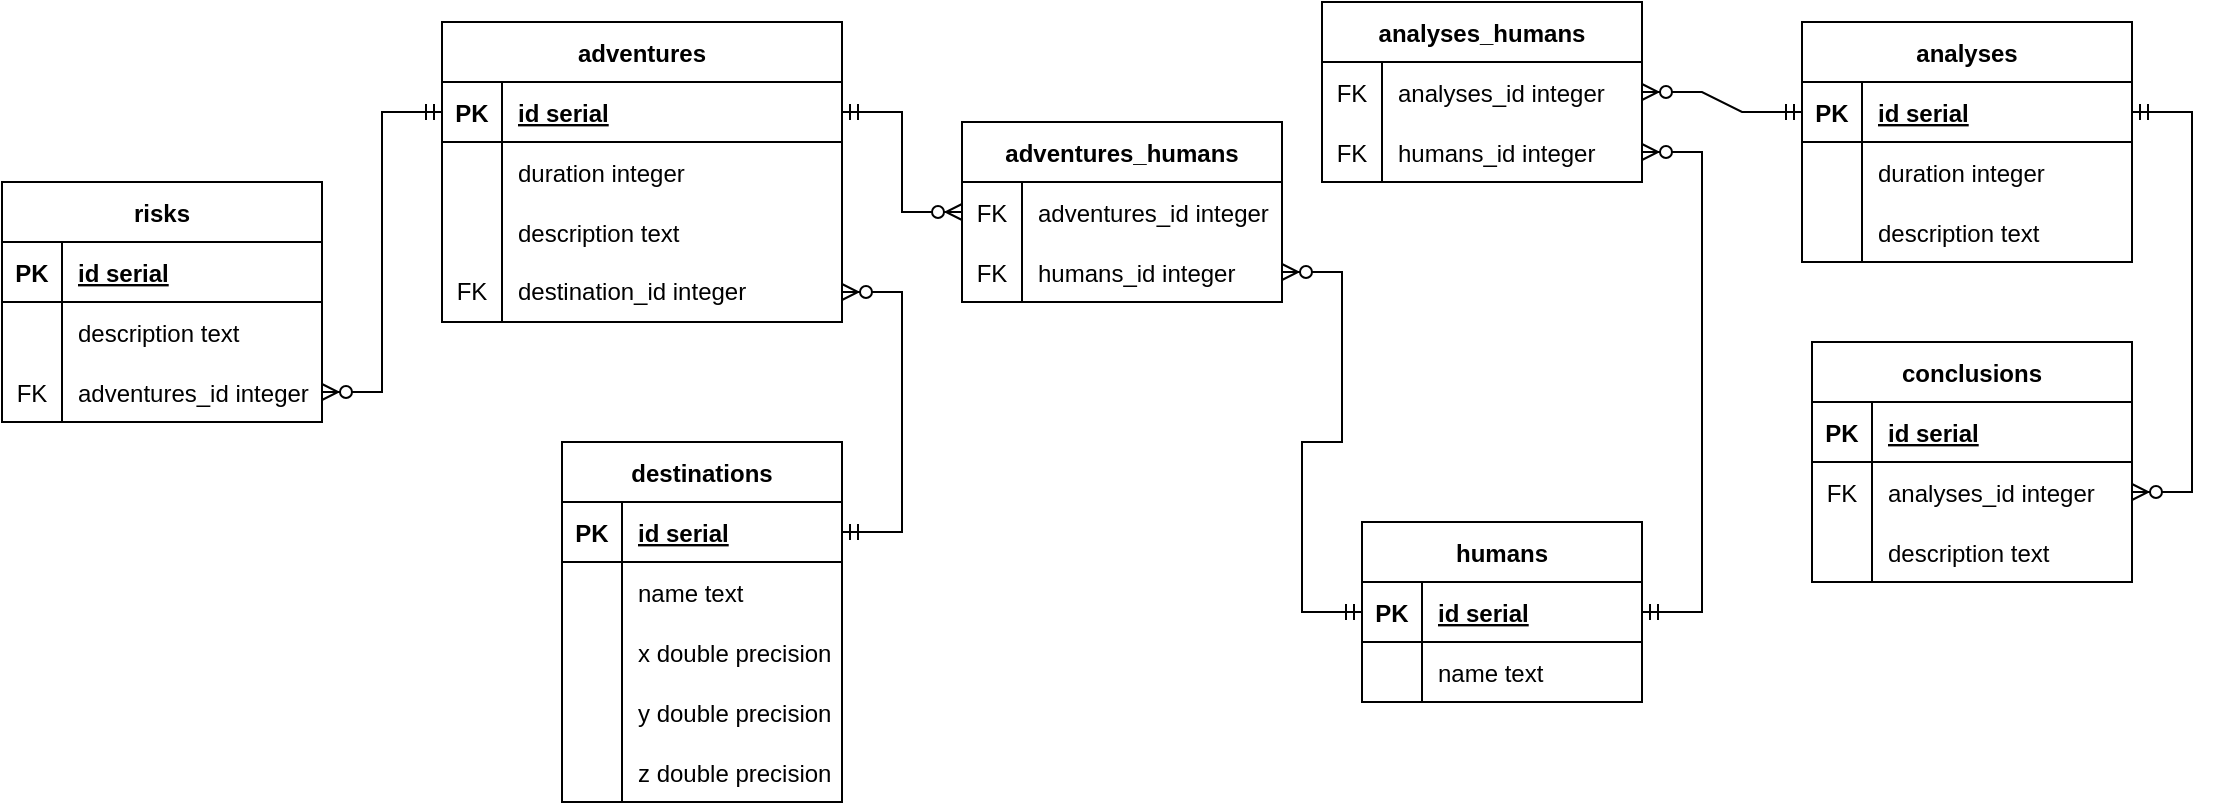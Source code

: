<mxfile version="21.3.0" type="device">
  <diagram id="R2lEEEUBdFMjLlhIrx00" name="Page-1">
    <mxGraphModel dx="1674" dy="907" grid="1" gridSize="10" guides="1" tooltips="1" connect="1" arrows="1" fold="1" page="1" pageScale="1" pageWidth="850" pageHeight="1100" math="0" shadow="0" extFonts="Permanent Marker^https://fonts.googleapis.com/css?family=Permanent+Marker">
      <root>
        <mxCell id="0" />
        <mxCell id="1" parent="0" />
        <mxCell id="tZwuDDLvrRKOLx_UNDYY-267" value="adventures" style="shape=table;startSize=30;container=1;collapsible=1;childLayout=tableLayout;fixedRows=1;rowLines=0;fontStyle=1;align=center;resizeLast=1;" parent="1" vertex="1">
          <mxGeometry x="220" y="40" width="200" height="150" as="geometry" />
        </mxCell>
        <mxCell id="tZwuDDLvrRKOLx_UNDYY-268" value="" style="shape=partialRectangle;collapsible=0;dropTarget=0;pointerEvents=0;fillColor=none;points=[[0,0.5],[1,0.5]];portConstraint=eastwest;top=0;left=0;right=0;bottom=1;" parent="tZwuDDLvrRKOLx_UNDYY-267" vertex="1">
          <mxGeometry y="30" width="200" height="30" as="geometry" />
        </mxCell>
        <mxCell id="tZwuDDLvrRKOLx_UNDYY-269" value="PK" style="shape=partialRectangle;overflow=hidden;connectable=0;fillColor=none;top=0;left=0;bottom=0;right=0;fontStyle=1;" parent="tZwuDDLvrRKOLx_UNDYY-268" vertex="1">
          <mxGeometry width="30" height="30" as="geometry">
            <mxRectangle width="30" height="30" as="alternateBounds" />
          </mxGeometry>
        </mxCell>
        <mxCell id="tZwuDDLvrRKOLx_UNDYY-270" value="id serial" style="shape=partialRectangle;overflow=hidden;connectable=0;fillColor=none;top=0;left=0;bottom=0;right=0;align=left;spacingLeft=6;fontStyle=5;" parent="tZwuDDLvrRKOLx_UNDYY-268" vertex="1">
          <mxGeometry x="30" width="170" height="30" as="geometry">
            <mxRectangle width="170" height="30" as="alternateBounds" />
          </mxGeometry>
        </mxCell>
        <mxCell id="tZwuDDLvrRKOLx_UNDYY-271" value="" style="shape=partialRectangle;collapsible=0;dropTarget=0;pointerEvents=0;fillColor=none;points=[[0,0.5],[1,0.5]];portConstraint=eastwest;top=0;left=0;right=0;bottom=0;" parent="tZwuDDLvrRKOLx_UNDYY-267" vertex="1">
          <mxGeometry y="60" width="200" height="30" as="geometry" />
        </mxCell>
        <mxCell id="tZwuDDLvrRKOLx_UNDYY-272" value="" style="shape=partialRectangle;overflow=hidden;connectable=0;fillColor=none;top=0;left=0;bottom=0;right=0;" parent="tZwuDDLvrRKOLx_UNDYY-271" vertex="1">
          <mxGeometry width="30" height="30" as="geometry">
            <mxRectangle width="30" height="30" as="alternateBounds" />
          </mxGeometry>
        </mxCell>
        <mxCell id="tZwuDDLvrRKOLx_UNDYY-273" value="duration integer" style="shape=partialRectangle;overflow=hidden;connectable=0;fillColor=none;top=0;left=0;bottom=0;right=0;align=left;spacingLeft=6;" parent="tZwuDDLvrRKOLx_UNDYY-271" vertex="1">
          <mxGeometry x="30" width="170" height="30" as="geometry">
            <mxRectangle width="170" height="30" as="alternateBounds" />
          </mxGeometry>
        </mxCell>
        <mxCell id="tZwuDDLvrRKOLx_UNDYY-274" value="" style="shape=tableRow;horizontal=0;startSize=0;swimlaneHead=0;swimlaneBody=0;fillColor=none;collapsible=0;dropTarget=0;points=[[0,0.5],[1,0.5]];portConstraint=eastwest;top=0;left=0;right=0;bottom=0;" parent="tZwuDDLvrRKOLx_UNDYY-267" vertex="1">
          <mxGeometry y="90" width="200" height="30" as="geometry" />
        </mxCell>
        <mxCell id="tZwuDDLvrRKOLx_UNDYY-275" value="" style="shape=partialRectangle;connectable=0;fillColor=none;top=0;left=0;bottom=0;right=0;fontStyle=0;overflow=hidden;" parent="tZwuDDLvrRKOLx_UNDYY-274" vertex="1">
          <mxGeometry width="30" height="30" as="geometry">
            <mxRectangle width="30" height="30" as="alternateBounds" />
          </mxGeometry>
        </mxCell>
        <mxCell id="tZwuDDLvrRKOLx_UNDYY-276" value="description text" style="shape=partialRectangle;connectable=0;fillColor=none;top=0;left=0;bottom=0;right=0;align=left;spacingLeft=6;fontStyle=0;overflow=hidden;" parent="tZwuDDLvrRKOLx_UNDYY-274" vertex="1">
          <mxGeometry x="30" width="170" height="30" as="geometry">
            <mxRectangle width="170" height="30" as="alternateBounds" />
          </mxGeometry>
        </mxCell>
        <mxCell id="Xyp_nHOZ0y3SRMOsYqRO-1" value="" style="shape=tableRow;horizontal=0;startSize=0;swimlaneHead=0;swimlaneBody=0;fillColor=none;collapsible=0;dropTarget=0;points=[[0,0.5],[1,0.5]];portConstraint=eastwest;top=0;left=0;right=0;bottom=0;" vertex="1" parent="tZwuDDLvrRKOLx_UNDYY-267">
          <mxGeometry y="120" width="200" height="30" as="geometry" />
        </mxCell>
        <mxCell id="Xyp_nHOZ0y3SRMOsYqRO-2" value="FK" style="shape=partialRectangle;connectable=0;fillColor=none;top=0;left=0;bottom=0;right=0;fontStyle=0;overflow=hidden;whiteSpace=wrap;html=1;" vertex="1" parent="Xyp_nHOZ0y3SRMOsYqRO-1">
          <mxGeometry width="30" height="30" as="geometry">
            <mxRectangle width="30" height="30" as="alternateBounds" />
          </mxGeometry>
        </mxCell>
        <mxCell id="Xyp_nHOZ0y3SRMOsYqRO-3" value="&lt;div&gt;destination_id integer&lt;/div&gt;" style="shape=partialRectangle;connectable=0;fillColor=none;top=0;left=0;bottom=0;right=0;align=left;spacingLeft=6;fontStyle=0;overflow=hidden;whiteSpace=wrap;html=1;" vertex="1" parent="Xyp_nHOZ0y3SRMOsYqRO-1">
          <mxGeometry x="30" width="170" height="30" as="geometry">
            <mxRectangle width="170" height="30" as="alternateBounds" />
          </mxGeometry>
        </mxCell>
        <mxCell id="tZwuDDLvrRKOLx_UNDYY-277" value="risks" style="shape=table;startSize=30;container=1;collapsible=1;childLayout=tableLayout;fixedRows=1;rowLines=0;fontStyle=1;align=center;resizeLast=1;" parent="1" vertex="1">
          <mxGeometry y="120" width="160" height="120" as="geometry" />
        </mxCell>
        <mxCell id="tZwuDDLvrRKOLx_UNDYY-278" value="" style="shape=partialRectangle;collapsible=0;dropTarget=0;pointerEvents=0;fillColor=none;points=[[0,0.5],[1,0.5]];portConstraint=eastwest;top=0;left=0;right=0;bottom=1;" parent="tZwuDDLvrRKOLx_UNDYY-277" vertex="1">
          <mxGeometry y="30" width="160" height="30" as="geometry" />
        </mxCell>
        <mxCell id="tZwuDDLvrRKOLx_UNDYY-279" value="PK" style="shape=partialRectangle;overflow=hidden;connectable=0;fillColor=none;top=0;left=0;bottom=0;right=0;fontStyle=1;" parent="tZwuDDLvrRKOLx_UNDYY-278" vertex="1">
          <mxGeometry width="30" height="30" as="geometry">
            <mxRectangle width="30" height="30" as="alternateBounds" />
          </mxGeometry>
        </mxCell>
        <mxCell id="tZwuDDLvrRKOLx_UNDYY-280" value="id serial" style="shape=partialRectangle;overflow=hidden;connectable=0;fillColor=none;top=0;left=0;bottom=0;right=0;align=left;spacingLeft=6;fontStyle=5;" parent="tZwuDDLvrRKOLx_UNDYY-278" vertex="1">
          <mxGeometry x="30" width="130" height="30" as="geometry">
            <mxRectangle width="130" height="30" as="alternateBounds" />
          </mxGeometry>
        </mxCell>
        <mxCell id="tZwuDDLvrRKOLx_UNDYY-281" value="" style="shape=tableRow;horizontal=0;startSize=0;swimlaneHead=0;swimlaneBody=0;fillColor=none;collapsible=0;dropTarget=0;points=[[0,0.5],[1,0.5]];portConstraint=eastwest;top=0;left=0;right=0;bottom=0;" parent="tZwuDDLvrRKOLx_UNDYY-277" vertex="1">
          <mxGeometry y="60" width="160" height="30" as="geometry" />
        </mxCell>
        <mxCell id="tZwuDDLvrRKOLx_UNDYY-282" value="" style="shape=partialRectangle;connectable=0;fillColor=none;top=0;left=0;bottom=0;right=0;fontStyle=0;overflow=hidden;" parent="tZwuDDLvrRKOLx_UNDYY-281" vertex="1">
          <mxGeometry width="30" height="30" as="geometry">
            <mxRectangle width="30" height="30" as="alternateBounds" />
          </mxGeometry>
        </mxCell>
        <mxCell id="tZwuDDLvrRKOLx_UNDYY-283" value="description text" style="shape=partialRectangle;connectable=0;fillColor=none;top=0;left=0;bottom=0;right=0;align=left;spacingLeft=6;fontStyle=0;overflow=hidden;" parent="tZwuDDLvrRKOLx_UNDYY-281" vertex="1">
          <mxGeometry x="30" width="130" height="30" as="geometry">
            <mxRectangle width="130" height="30" as="alternateBounds" />
          </mxGeometry>
        </mxCell>
        <mxCell id="tZwuDDLvrRKOLx_UNDYY-284" value="" style="shape=tableRow;horizontal=0;startSize=0;swimlaneHead=0;swimlaneBody=0;fillColor=none;collapsible=0;dropTarget=0;points=[[0,0.5],[1,0.5]];portConstraint=eastwest;top=0;left=0;right=0;bottom=0;" parent="tZwuDDLvrRKOLx_UNDYY-277" vertex="1">
          <mxGeometry y="90" width="160" height="30" as="geometry" />
        </mxCell>
        <mxCell id="tZwuDDLvrRKOLx_UNDYY-285" value="FK" style="shape=partialRectangle;connectable=0;fillColor=none;top=0;left=0;bottom=0;right=0;fontStyle=0;overflow=hidden;" parent="tZwuDDLvrRKOLx_UNDYY-284" vertex="1">
          <mxGeometry width="30" height="30" as="geometry">
            <mxRectangle width="30" height="30" as="alternateBounds" />
          </mxGeometry>
        </mxCell>
        <mxCell id="tZwuDDLvrRKOLx_UNDYY-286" value="adventures_id integer" style="shape=partialRectangle;connectable=0;fillColor=none;top=0;left=0;bottom=0;right=0;align=left;spacingLeft=6;fontStyle=0;overflow=hidden;" parent="tZwuDDLvrRKOLx_UNDYY-284" vertex="1">
          <mxGeometry x="30" width="130" height="30" as="geometry">
            <mxRectangle width="130" height="30" as="alternateBounds" />
          </mxGeometry>
        </mxCell>
        <mxCell id="tZwuDDLvrRKOLx_UNDYY-287" value="humans" style="shape=table;startSize=30;container=1;collapsible=1;childLayout=tableLayout;fixedRows=1;rowLines=0;fontStyle=1;align=center;resizeLast=1;" parent="1" vertex="1">
          <mxGeometry x="680" y="290" width="140" height="90" as="geometry" />
        </mxCell>
        <mxCell id="tZwuDDLvrRKOLx_UNDYY-288" value="" style="shape=partialRectangle;collapsible=0;dropTarget=0;pointerEvents=0;fillColor=none;points=[[0,0.5],[1,0.5]];portConstraint=eastwest;top=0;left=0;right=0;bottom=1;" parent="tZwuDDLvrRKOLx_UNDYY-287" vertex="1">
          <mxGeometry y="30" width="140" height="30" as="geometry" />
        </mxCell>
        <mxCell id="tZwuDDLvrRKOLx_UNDYY-289" value="PK" style="shape=partialRectangle;overflow=hidden;connectable=0;fillColor=none;top=0;left=0;bottom=0;right=0;fontStyle=1;" parent="tZwuDDLvrRKOLx_UNDYY-288" vertex="1">
          <mxGeometry width="30" height="30" as="geometry">
            <mxRectangle width="30" height="30" as="alternateBounds" />
          </mxGeometry>
        </mxCell>
        <mxCell id="tZwuDDLvrRKOLx_UNDYY-290" value="id serial" style="shape=partialRectangle;overflow=hidden;connectable=0;fillColor=none;top=0;left=0;bottom=0;right=0;align=left;spacingLeft=6;fontStyle=5;" parent="tZwuDDLvrRKOLx_UNDYY-288" vertex="1">
          <mxGeometry x="30" width="110" height="30" as="geometry">
            <mxRectangle width="110" height="30" as="alternateBounds" />
          </mxGeometry>
        </mxCell>
        <mxCell id="tZwuDDLvrRKOLx_UNDYY-291" value="" style="shape=partialRectangle;collapsible=0;dropTarget=0;pointerEvents=0;fillColor=none;points=[[0,0.5],[1,0.5]];portConstraint=eastwest;top=0;left=0;right=0;bottom=0;" parent="tZwuDDLvrRKOLx_UNDYY-287" vertex="1">
          <mxGeometry y="60" width="140" height="30" as="geometry" />
        </mxCell>
        <mxCell id="tZwuDDLvrRKOLx_UNDYY-292" value="" style="shape=partialRectangle;overflow=hidden;connectable=0;fillColor=none;top=0;left=0;bottom=0;right=0;" parent="tZwuDDLvrRKOLx_UNDYY-291" vertex="1">
          <mxGeometry width="30" height="30" as="geometry">
            <mxRectangle width="30" height="30" as="alternateBounds" />
          </mxGeometry>
        </mxCell>
        <mxCell id="tZwuDDLvrRKOLx_UNDYY-293" value="name text" style="shape=partialRectangle;overflow=hidden;connectable=0;fillColor=none;top=0;left=0;bottom=0;right=0;align=left;spacingLeft=6;" parent="tZwuDDLvrRKOLx_UNDYY-291" vertex="1">
          <mxGeometry x="30" width="110" height="30" as="geometry">
            <mxRectangle width="110" height="30" as="alternateBounds" />
          </mxGeometry>
        </mxCell>
        <mxCell id="tZwuDDLvrRKOLx_UNDYY-294" value="analyses" style="shape=table;startSize=30;container=1;collapsible=1;childLayout=tableLayout;fixedRows=1;rowLines=0;fontStyle=1;align=center;resizeLast=1;" parent="1" vertex="1">
          <mxGeometry x="900" y="40" width="165" height="120" as="geometry" />
        </mxCell>
        <mxCell id="tZwuDDLvrRKOLx_UNDYY-295" value="" style="shape=partialRectangle;collapsible=0;dropTarget=0;pointerEvents=0;fillColor=none;points=[[0,0.5],[1,0.5]];portConstraint=eastwest;top=0;left=0;right=0;bottom=1;" parent="tZwuDDLvrRKOLx_UNDYY-294" vertex="1">
          <mxGeometry y="30" width="165" height="30" as="geometry" />
        </mxCell>
        <mxCell id="tZwuDDLvrRKOLx_UNDYY-296" value="PK" style="shape=partialRectangle;overflow=hidden;connectable=0;fillColor=none;top=0;left=0;bottom=0;right=0;fontStyle=1;" parent="tZwuDDLvrRKOLx_UNDYY-295" vertex="1">
          <mxGeometry width="30" height="30" as="geometry">
            <mxRectangle width="30" height="30" as="alternateBounds" />
          </mxGeometry>
        </mxCell>
        <mxCell id="tZwuDDLvrRKOLx_UNDYY-297" value="id serial" style="shape=partialRectangle;overflow=hidden;connectable=0;fillColor=none;top=0;left=0;bottom=0;right=0;align=left;spacingLeft=6;fontStyle=5;" parent="tZwuDDLvrRKOLx_UNDYY-295" vertex="1">
          <mxGeometry x="30" width="135" height="30" as="geometry">
            <mxRectangle width="135" height="30" as="alternateBounds" />
          </mxGeometry>
        </mxCell>
        <mxCell id="tZwuDDLvrRKOLx_UNDYY-298" value="" style="shape=partialRectangle;collapsible=0;dropTarget=0;pointerEvents=0;fillColor=none;points=[[0,0.5],[1,0.5]];portConstraint=eastwest;top=0;left=0;right=0;bottom=0;" parent="tZwuDDLvrRKOLx_UNDYY-294" vertex="1">
          <mxGeometry y="60" width="165" height="30" as="geometry" />
        </mxCell>
        <mxCell id="tZwuDDLvrRKOLx_UNDYY-299" value="" style="shape=partialRectangle;overflow=hidden;connectable=0;fillColor=none;top=0;left=0;bottom=0;right=0;" parent="tZwuDDLvrRKOLx_UNDYY-298" vertex="1">
          <mxGeometry width="30" height="30" as="geometry">
            <mxRectangle width="30" height="30" as="alternateBounds" />
          </mxGeometry>
        </mxCell>
        <mxCell id="tZwuDDLvrRKOLx_UNDYY-300" value="duration integer" style="shape=partialRectangle;overflow=hidden;connectable=0;fillColor=none;top=0;left=0;bottom=0;right=0;align=left;spacingLeft=6;" parent="tZwuDDLvrRKOLx_UNDYY-298" vertex="1">
          <mxGeometry x="30" width="135" height="30" as="geometry">
            <mxRectangle width="135" height="30" as="alternateBounds" />
          </mxGeometry>
        </mxCell>
        <mxCell id="tZwuDDLvrRKOLx_UNDYY-301" value="" style="shape=tableRow;horizontal=0;startSize=0;swimlaneHead=0;swimlaneBody=0;fillColor=none;collapsible=0;dropTarget=0;points=[[0,0.5],[1,0.5]];portConstraint=eastwest;top=0;left=0;right=0;bottom=0;" parent="tZwuDDLvrRKOLx_UNDYY-294" vertex="1">
          <mxGeometry y="90" width="165" height="30" as="geometry" />
        </mxCell>
        <mxCell id="tZwuDDLvrRKOLx_UNDYY-302" value="" style="shape=partialRectangle;connectable=0;fillColor=none;top=0;left=0;bottom=0;right=0;fontStyle=0;overflow=hidden;" parent="tZwuDDLvrRKOLx_UNDYY-301" vertex="1">
          <mxGeometry width="30" height="30" as="geometry">
            <mxRectangle width="30" height="30" as="alternateBounds" />
          </mxGeometry>
        </mxCell>
        <mxCell id="tZwuDDLvrRKOLx_UNDYY-303" value="description text" style="shape=partialRectangle;connectable=0;fillColor=none;top=0;left=0;bottom=0;right=0;align=left;spacingLeft=6;fontStyle=0;overflow=hidden;" parent="tZwuDDLvrRKOLx_UNDYY-301" vertex="1">
          <mxGeometry x="30" width="135" height="30" as="geometry">
            <mxRectangle width="135" height="30" as="alternateBounds" />
          </mxGeometry>
        </mxCell>
        <mxCell id="tZwuDDLvrRKOLx_UNDYY-304" value="conclusions" style="shape=table;startSize=30;container=1;collapsible=1;childLayout=tableLayout;fixedRows=1;rowLines=0;fontStyle=1;align=center;resizeLast=1;" parent="1" vertex="1">
          <mxGeometry x="905" y="200" width="160" height="120" as="geometry" />
        </mxCell>
        <mxCell id="tZwuDDLvrRKOLx_UNDYY-305" value="" style="shape=partialRectangle;collapsible=0;dropTarget=0;pointerEvents=0;fillColor=none;points=[[0,0.5],[1,0.5]];portConstraint=eastwest;top=0;left=0;right=0;bottom=1;" parent="tZwuDDLvrRKOLx_UNDYY-304" vertex="1">
          <mxGeometry y="30" width="160" height="30" as="geometry" />
        </mxCell>
        <mxCell id="tZwuDDLvrRKOLx_UNDYY-306" value="PK" style="shape=partialRectangle;overflow=hidden;connectable=0;fillColor=none;top=0;left=0;bottom=0;right=0;fontStyle=1;" parent="tZwuDDLvrRKOLx_UNDYY-305" vertex="1">
          <mxGeometry width="30" height="30" as="geometry">
            <mxRectangle width="30" height="30" as="alternateBounds" />
          </mxGeometry>
        </mxCell>
        <mxCell id="tZwuDDLvrRKOLx_UNDYY-307" value="id serial" style="shape=partialRectangle;overflow=hidden;connectable=0;fillColor=none;top=0;left=0;bottom=0;right=0;align=left;spacingLeft=6;fontStyle=5;" parent="tZwuDDLvrRKOLx_UNDYY-305" vertex="1">
          <mxGeometry x="30" width="130" height="30" as="geometry">
            <mxRectangle width="130" height="30" as="alternateBounds" />
          </mxGeometry>
        </mxCell>
        <mxCell id="tZwuDDLvrRKOLx_UNDYY-308" value="" style="shape=tableRow;horizontal=0;startSize=0;swimlaneHead=0;swimlaneBody=0;fillColor=none;collapsible=0;dropTarget=0;points=[[0,0.5],[1,0.5]];portConstraint=eastwest;top=0;left=0;right=0;bottom=0;" parent="tZwuDDLvrRKOLx_UNDYY-304" vertex="1">
          <mxGeometry y="60" width="160" height="30" as="geometry" />
        </mxCell>
        <mxCell id="tZwuDDLvrRKOLx_UNDYY-309" value="FK" style="shape=partialRectangle;connectable=0;fillColor=none;top=0;left=0;bottom=0;right=0;fontStyle=0;overflow=hidden;" parent="tZwuDDLvrRKOLx_UNDYY-308" vertex="1">
          <mxGeometry width="30" height="30" as="geometry">
            <mxRectangle width="30" height="30" as="alternateBounds" />
          </mxGeometry>
        </mxCell>
        <mxCell id="tZwuDDLvrRKOLx_UNDYY-310" value="analyses_id integer" style="shape=partialRectangle;connectable=0;fillColor=none;top=0;left=0;bottom=0;right=0;align=left;spacingLeft=6;fontStyle=0;overflow=hidden;" parent="tZwuDDLvrRKOLx_UNDYY-308" vertex="1">
          <mxGeometry x="30" width="130" height="30" as="geometry">
            <mxRectangle width="130" height="30" as="alternateBounds" />
          </mxGeometry>
        </mxCell>
        <mxCell id="tZwuDDLvrRKOLx_UNDYY-311" value="" style="shape=tableRow;horizontal=0;startSize=0;swimlaneHead=0;swimlaneBody=0;fillColor=none;collapsible=0;dropTarget=0;points=[[0,0.5],[1,0.5]];portConstraint=eastwest;top=0;left=0;right=0;bottom=0;" parent="tZwuDDLvrRKOLx_UNDYY-304" vertex="1">
          <mxGeometry y="90" width="160" height="30" as="geometry" />
        </mxCell>
        <mxCell id="tZwuDDLvrRKOLx_UNDYY-312" value="" style="shape=partialRectangle;connectable=0;fillColor=none;top=0;left=0;bottom=0;right=0;fontStyle=0;overflow=hidden;" parent="tZwuDDLvrRKOLx_UNDYY-311" vertex="1">
          <mxGeometry width="30" height="30" as="geometry">
            <mxRectangle width="30" height="30" as="alternateBounds" />
          </mxGeometry>
        </mxCell>
        <mxCell id="tZwuDDLvrRKOLx_UNDYY-313" value="description text" style="shape=partialRectangle;connectable=0;fillColor=none;top=0;left=0;bottom=0;right=0;align=left;spacingLeft=6;fontStyle=0;overflow=hidden;" parent="tZwuDDLvrRKOLx_UNDYY-311" vertex="1">
          <mxGeometry x="30" width="130" height="30" as="geometry">
            <mxRectangle width="130" height="30" as="alternateBounds" />
          </mxGeometry>
        </mxCell>
        <mxCell id="tZwuDDLvrRKOLx_UNDYY-314" value="adventures_humans" style="shape=table;startSize=30;container=1;collapsible=1;childLayout=tableLayout;fixedRows=1;rowLines=0;fontStyle=1;align=center;resizeLast=1;" parent="1" vertex="1">
          <mxGeometry x="480" y="90" width="160" height="90" as="geometry" />
        </mxCell>
        <mxCell id="tZwuDDLvrRKOLx_UNDYY-315" value="" style="shape=partialRectangle;collapsible=0;dropTarget=0;pointerEvents=0;fillColor=none;points=[[0,0.5],[1,0.5]];portConstraint=eastwest;top=0;left=0;right=0;bottom=0;" parent="tZwuDDLvrRKOLx_UNDYY-314" vertex="1">
          <mxGeometry y="30" width="160" height="30" as="geometry" />
        </mxCell>
        <mxCell id="tZwuDDLvrRKOLx_UNDYY-316" value="FK" style="shape=partialRectangle;overflow=hidden;connectable=0;fillColor=none;top=0;left=0;bottom=0;right=0;" parent="tZwuDDLvrRKOLx_UNDYY-315" vertex="1">
          <mxGeometry width="30" height="30" as="geometry">
            <mxRectangle width="30" height="30" as="alternateBounds" />
          </mxGeometry>
        </mxCell>
        <mxCell id="tZwuDDLvrRKOLx_UNDYY-317" value="adventures_id integer" style="shape=partialRectangle;overflow=hidden;connectable=0;fillColor=none;top=0;left=0;bottom=0;right=0;align=left;spacingLeft=6;" parent="tZwuDDLvrRKOLx_UNDYY-315" vertex="1">
          <mxGeometry x="30" width="130" height="30" as="geometry">
            <mxRectangle width="130" height="30" as="alternateBounds" />
          </mxGeometry>
        </mxCell>
        <mxCell id="tZwuDDLvrRKOLx_UNDYY-318" value="" style="shape=tableRow;horizontal=0;startSize=0;swimlaneHead=0;swimlaneBody=0;fillColor=none;collapsible=0;dropTarget=0;points=[[0,0.5],[1,0.5]];portConstraint=eastwest;top=0;left=0;right=0;bottom=0;" parent="tZwuDDLvrRKOLx_UNDYY-314" vertex="1">
          <mxGeometry y="60" width="160" height="30" as="geometry" />
        </mxCell>
        <mxCell id="tZwuDDLvrRKOLx_UNDYY-319" value="FK" style="shape=partialRectangle;connectable=0;fillColor=none;top=0;left=0;bottom=0;right=0;fontStyle=0;overflow=hidden;" parent="tZwuDDLvrRKOLx_UNDYY-318" vertex="1">
          <mxGeometry width="30" height="30" as="geometry">
            <mxRectangle width="30" height="30" as="alternateBounds" />
          </mxGeometry>
        </mxCell>
        <mxCell id="tZwuDDLvrRKOLx_UNDYY-320" value="humans_id integer" style="shape=partialRectangle;connectable=0;fillColor=none;top=0;left=0;bottom=0;right=0;align=left;spacingLeft=6;fontStyle=0;overflow=hidden;" parent="tZwuDDLvrRKOLx_UNDYY-318" vertex="1">
          <mxGeometry x="30" width="130" height="30" as="geometry">
            <mxRectangle width="130" height="30" as="alternateBounds" />
          </mxGeometry>
        </mxCell>
        <mxCell id="tZwuDDLvrRKOLx_UNDYY-321" value="analyses_humans" style="shape=table;startSize=30;container=1;collapsible=1;childLayout=tableLayout;fixedRows=1;rowLines=0;fontStyle=1;align=center;resizeLast=1;" parent="1" vertex="1">
          <mxGeometry x="660" y="30" width="160" height="90" as="geometry" />
        </mxCell>
        <mxCell id="tZwuDDLvrRKOLx_UNDYY-322" value="" style="shape=partialRectangle;collapsible=0;dropTarget=0;pointerEvents=0;fillColor=none;points=[[0,0.5],[1,0.5]];portConstraint=eastwest;top=0;left=0;right=0;bottom=0;" parent="tZwuDDLvrRKOLx_UNDYY-321" vertex="1">
          <mxGeometry y="30" width="160" height="30" as="geometry" />
        </mxCell>
        <mxCell id="tZwuDDLvrRKOLx_UNDYY-323" value="FK" style="shape=partialRectangle;overflow=hidden;connectable=0;fillColor=none;top=0;left=0;bottom=0;right=0;" parent="tZwuDDLvrRKOLx_UNDYY-322" vertex="1">
          <mxGeometry width="30" height="30" as="geometry">
            <mxRectangle width="30" height="30" as="alternateBounds" />
          </mxGeometry>
        </mxCell>
        <mxCell id="tZwuDDLvrRKOLx_UNDYY-324" value="analyses_id integer" style="shape=partialRectangle;overflow=hidden;connectable=0;fillColor=none;top=0;left=0;bottom=0;right=0;align=left;spacingLeft=6;" parent="tZwuDDLvrRKOLx_UNDYY-322" vertex="1">
          <mxGeometry x="30" width="130" height="30" as="geometry">
            <mxRectangle width="130" height="30" as="alternateBounds" />
          </mxGeometry>
        </mxCell>
        <mxCell id="tZwuDDLvrRKOLx_UNDYY-325" value="" style="shape=tableRow;horizontal=0;startSize=0;swimlaneHead=0;swimlaneBody=0;fillColor=none;collapsible=0;dropTarget=0;points=[[0,0.5],[1,0.5]];portConstraint=eastwest;top=0;left=0;right=0;bottom=0;" parent="tZwuDDLvrRKOLx_UNDYY-321" vertex="1">
          <mxGeometry y="60" width="160" height="30" as="geometry" />
        </mxCell>
        <mxCell id="tZwuDDLvrRKOLx_UNDYY-326" value="FK" style="shape=partialRectangle;connectable=0;fillColor=none;top=0;left=0;bottom=0;right=0;fontStyle=0;overflow=hidden;" parent="tZwuDDLvrRKOLx_UNDYY-325" vertex="1">
          <mxGeometry width="30" height="30" as="geometry">
            <mxRectangle width="30" height="30" as="alternateBounds" />
          </mxGeometry>
        </mxCell>
        <mxCell id="tZwuDDLvrRKOLx_UNDYY-327" value="humans_id integer" style="shape=partialRectangle;connectable=0;fillColor=none;top=0;left=0;bottom=0;right=0;align=left;spacingLeft=6;fontStyle=0;overflow=hidden;" parent="tZwuDDLvrRKOLx_UNDYY-325" vertex="1">
          <mxGeometry x="30" width="130" height="30" as="geometry">
            <mxRectangle width="130" height="30" as="alternateBounds" />
          </mxGeometry>
        </mxCell>
        <mxCell id="Xyp_nHOZ0y3SRMOsYqRO-4" value="destinations" style="shape=table;startSize=30;container=1;collapsible=1;childLayout=tableLayout;fixedRows=1;rowLines=0;fontStyle=1;align=center;resizeLast=1;" vertex="1" parent="1">
          <mxGeometry x="280" y="250" width="140" height="180" as="geometry" />
        </mxCell>
        <mxCell id="Xyp_nHOZ0y3SRMOsYqRO-5" value="" style="shape=partialRectangle;collapsible=0;dropTarget=0;pointerEvents=0;fillColor=none;points=[[0,0.5],[1,0.5]];portConstraint=eastwest;top=0;left=0;right=0;bottom=1;" vertex="1" parent="Xyp_nHOZ0y3SRMOsYqRO-4">
          <mxGeometry y="30" width="140" height="30" as="geometry" />
        </mxCell>
        <mxCell id="Xyp_nHOZ0y3SRMOsYqRO-6" value="PK" style="shape=partialRectangle;overflow=hidden;connectable=0;fillColor=none;top=0;left=0;bottom=0;right=0;fontStyle=1;" vertex="1" parent="Xyp_nHOZ0y3SRMOsYqRO-5">
          <mxGeometry width="30" height="30" as="geometry">
            <mxRectangle width="30" height="30" as="alternateBounds" />
          </mxGeometry>
        </mxCell>
        <mxCell id="Xyp_nHOZ0y3SRMOsYqRO-7" value="id serial" style="shape=partialRectangle;overflow=hidden;connectable=0;fillColor=none;top=0;left=0;bottom=0;right=0;align=left;spacingLeft=6;fontStyle=5;" vertex="1" parent="Xyp_nHOZ0y3SRMOsYqRO-5">
          <mxGeometry x="30" width="110" height="30" as="geometry">
            <mxRectangle width="110" height="30" as="alternateBounds" />
          </mxGeometry>
        </mxCell>
        <mxCell id="Xyp_nHOZ0y3SRMOsYqRO-8" value="" style="shape=partialRectangle;collapsible=0;dropTarget=0;pointerEvents=0;fillColor=none;points=[[0,0.5],[1,0.5]];portConstraint=eastwest;top=0;left=0;right=0;bottom=0;" vertex="1" parent="Xyp_nHOZ0y3SRMOsYqRO-4">
          <mxGeometry y="60" width="140" height="30" as="geometry" />
        </mxCell>
        <mxCell id="Xyp_nHOZ0y3SRMOsYqRO-9" value="" style="shape=partialRectangle;overflow=hidden;connectable=0;fillColor=none;top=0;left=0;bottom=0;right=0;" vertex="1" parent="Xyp_nHOZ0y3SRMOsYqRO-8">
          <mxGeometry width="30" height="30" as="geometry">
            <mxRectangle width="30" height="30" as="alternateBounds" />
          </mxGeometry>
        </mxCell>
        <mxCell id="Xyp_nHOZ0y3SRMOsYqRO-10" value="name text" style="shape=partialRectangle;overflow=hidden;connectable=0;fillColor=none;top=0;left=0;bottom=0;right=0;align=left;spacingLeft=6;" vertex="1" parent="Xyp_nHOZ0y3SRMOsYqRO-8">
          <mxGeometry x="30" width="110" height="30" as="geometry">
            <mxRectangle width="110" height="30" as="alternateBounds" />
          </mxGeometry>
        </mxCell>
        <mxCell id="Xyp_nHOZ0y3SRMOsYqRO-17" value="" style="shape=tableRow;horizontal=0;startSize=0;swimlaneHead=0;swimlaneBody=0;fillColor=none;collapsible=0;dropTarget=0;points=[[0,0.5],[1,0.5]];portConstraint=eastwest;top=0;left=0;right=0;bottom=0;" vertex="1" parent="Xyp_nHOZ0y3SRMOsYqRO-4">
          <mxGeometry y="90" width="140" height="30" as="geometry" />
        </mxCell>
        <mxCell id="Xyp_nHOZ0y3SRMOsYqRO-18" value="" style="shape=partialRectangle;connectable=0;fillColor=none;top=0;left=0;bottom=0;right=0;editable=1;overflow=hidden;" vertex="1" parent="Xyp_nHOZ0y3SRMOsYqRO-17">
          <mxGeometry width="30" height="30" as="geometry">
            <mxRectangle width="30" height="30" as="alternateBounds" />
          </mxGeometry>
        </mxCell>
        <mxCell id="Xyp_nHOZ0y3SRMOsYqRO-19" value="x double precision" style="shape=partialRectangle;connectable=0;fillColor=none;top=0;left=0;bottom=0;right=0;align=left;spacingLeft=6;overflow=hidden;" vertex="1" parent="Xyp_nHOZ0y3SRMOsYqRO-17">
          <mxGeometry x="30" width="110" height="30" as="geometry">
            <mxRectangle width="110" height="30" as="alternateBounds" />
          </mxGeometry>
        </mxCell>
        <mxCell id="Xyp_nHOZ0y3SRMOsYqRO-20" value="" style="shape=tableRow;horizontal=0;startSize=0;swimlaneHead=0;swimlaneBody=0;fillColor=none;collapsible=0;dropTarget=0;points=[[0,0.5],[1,0.5]];portConstraint=eastwest;top=0;left=0;right=0;bottom=0;" vertex="1" parent="Xyp_nHOZ0y3SRMOsYqRO-4">
          <mxGeometry y="120" width="140" height="30" as="geometry" />
        </mxCell>
        <mxCell id="Xyp_nHOZ0y3SRMOsYqRO-21" value="" style="shape=partialRectangle;connectable=0;fillColor=none;top=0;left=0;bottom=0;right=0;editable=1;overflow=hidden;" vertex="1" parent="Xyp_nHOZ0y3SRMOsYqRO-20">
          <mxGeometry width="30" height="30" as="geometry">
            <mxRectangle width="30" height="30" as="alternateBounds" />
          </mxGeometry>
        </mxCell>
        <mxCell id="Xyp_nHOZ0y3SRMOsYqRO-22" value="y double precision" style="shape=partialRectangle;connectable=0;fillColor=none;top=0;left=0;bottom=0;right=0;align=left;spacingLeft=6;overflow=hidden;" vertex="1" parent="Xyp_nHOZ0y3SRMOsYqRO-20">
          <mxGeometry x="30" width="110" height="30" as="geometry">
            <mxRectangle width="110" height="30" as="alternateBounds" />
          </mxGeometry>
        </mxCell>
        <mxCell id="Xyp_nHOZ0y3SRMOsYqRO-11" value="" style="shape=tableRow;horizontal=0;startSize=0;swimlaneHead=0;swimlaneBody=0;fillColor=none;collapsible=0;dropTarget=0;points=[[0,0.5],[1,0.5]];portConstraint=eastwest;top=0;left=0;right=0;bottom=0;" vertex="1" parent="Xyp_nHOZ0y3SRMOsYqRO-4">
          <mxGeometry y="150" width="140" height="30" as="geometry" />
        </mxCell>
        <mxCell id="Xyp_nHOZ0y3SRMOsYqRO-12" value="" style="shape=partialRectangle;connectable=0;fillColor=none;top=0;left=0;bottom=0;right=0;editable=1;overflow=hidden;" vertex="1" parent="Xyp_nHOZ0y3SRMOsYqRO-11">
          <mxGeometry width="30" height="30" as="geometry">
            <mxRectangle width="30" height="30" as="alternateBounds" />
          </mxGeometry>
        </mxCell>
        <mxCell id="Xyp_nHOZ0y3SRMOsYqRO-13" value="z double precision" style="shape=partialRectangle;connectable=0;fillColor=none;top=0;left=0;bottom=0;right=0;align=left;spacingLeft=6;overflow=hidden;" vertex="1" parent="Xyp_nHOZ0y3SRMOsYqRO-11">
          <mxGeometry x="30" width="110" height="30" as="geometry">
            <mxRectangle width="110" height="30" as="alternateBounds" />
          </mxGeometry>
        </mxCell>
        <mxCell id="Xyp_nHOZ0y3SRMOsYqRO-23" value="" style="edgeStyle=entityRelationEdgeStyle;fontSize=12;html=1;endArrow=ERzeroToMany;startArrow=ERmandOne;rounded=0;exitX=1;exitY=0.5;exitDx=0;exitDy=0;entryX=1;entryY=0.5;entryDx=0;entryDy=0;" edge="1" parent="1" source="Xyp_nHOZ0y3SRMOsYqRO-5" target="Xyp_nHOZ0y3SRMOsYqRO-1">
          <mxGeometry width="100" height="100" relative="1" as="geometry">
            <mxPoint x="440" y="260" as="sourcePoint" />
            <mxPoint x="440" y="360" as="targetPoint" />
          </mxGeometry>
        </mxCell>
        <mxCell id="Xyp_nHOZ0y3SRMOsYqRO-25" value="" style="edgeStyle=entityRelationEdgeStyle;fontSize=12;html=1;endArrow=ERzeroToMany;startArrow=ERmandOne;rounded=0;entryX=1;entryY=0.5;entryDx=0;entryDy=0;exitX=1;exitY=0.5;exitDx=0;exitDy=0;" edge="1" parent="1" source="tZwuDDLvrRKOLx_UNDYY-288" target="tZwuDDLvrRKOLx_UNDYY-325">
          <mxGeometry width="100" height="100" relative="1" as="geometry">
            <mxPoint x="770" y="310" as="sourcePoint" />
            <mxPoint x="870" y="210" as="targetPoint" />
          </mxGeometry>
        </mxCell>
        <mxCell id="Xyp_nHOZ0y3SRMOsYqRO-26" value="" style="edgeStyle=entityRelationEdgeStyle;fontSize=12;html=1;endArrow=ERzeroToMany;startArrow=ERmandOne;rounded=0;entryX=1;entryY=0.5;entryDx=0;entryDy=0;exitX=0;exitY=0.5;exitDx=0;exitDy=0;" edge="1" parent="1" source="tZwuDDLvrRKOLx_UNDYY-288" target="tZwuDDLvrRKOLx_UNDYY-318">
          <mxGeometry width="100" height="100" relative="1" as="geometry">
            <mxPoint x="720" y="230" as="sourcePoint" />
            <mxPoint x="780" y="270" as="targetPoint" />
          </mxGeometry>
        </mxCell>
        <mxCell id="Xyp_nHOZ0y3SRMOsYqRO-27" value="" style="edgeStyle=entityRelationEdgeStyle;fontSize=12;html=1;endArrow=ERzeroToMany;startArrow=ERmandOne;rounded=0;entryX=1;entryY=0.5;entryDx=0;entryDy=0;exitX=0;exitY=0.5;exitDx=0;exitDy=0;" edge="1" parent="1" source="tZwuDDLvrRKOLx_UNDYY-268" target="tZwuDDLvrRKOLx_UNDYY-284">
          <mxGeometry width="100" height="100" relative="1" as="geometry">
            <mxPoint x="230" y="350" as="sourcePoint" />
            <mxPoint x="170" y="380" as="targetPoint" />
          </mxGeometry>
        </mxCell>
        <mxCell id="Xyp_nHOZ0y3SRMOsYqRO-28" value="" style="edgeStyle=entityRelationEdgeStyle;fontSize=12;html=1;endArrow=ERzeroToMany;startArrow=ERmandOne;rounded=0;entryX=1;entryY=0.5;entryDx=0;entryDy=0;exitX=1;exitY=0.5;exitDx=0;exitDy=0;" edge="1" parent="1" source="tZwuDDLvrRKOLx_UNDYY-295" target="tZwuDDLvrRKOLx_UNDYY-308">
          <mxGeometry width="100" height="100" relative="1" as="geometry">
            <mxPoint x="690" y="310" as="sourcePoint" />
            <mxPoint x="750" y="350" as="targetPoint" />
          </mxGeometry>
        </mxCell>
        <mxCell id="Xyp_nHOZ0y3SRMOsYqRO-29" value="" style="edgeStyle=entityRelationEdgeStyle;fontSize=12;html=1;endArrow=ERzeroToMany;startArrow=ERmandOne;rounded=0;entryX=1;entryY=0.5;entryDx=0;entryDy=0;exitX=0;exitY=0.5;exitDx=0;exitDy=0;" edge="1" parent="1" source="tZwuDDLvrRKOLx_UNDYY-295" target="tZwuDDLvrRKOLx_UNDYY-322">
          <mxGeometry width="100" height="100" relative="1" as="geometry">
            <mxPoint x="830" y="230" as="sourcePoint" />
            <mxPoint x="890" y="270" as="targetPoint" />
          </mxGeometry>
        </mxCell>
        <mxCell id="Xyp_nHOZ0y3SRMOsYqRO-30" value="" style="edgeStyle=entityRelationEdgeStyle;fontSize=12;html=1;endArrow=ERzeroToMany;startArrow=ERmandOne;rounded=0;entryX=0;entryY=0.5;entryDx=0;entryDy=0;exitX=1;exitY=0.5;exitDx=0;exitDy=0;" edge="1" parent="1" source="tZwuDDLvrRKOLx_UNDYY-268" target="tZwuDDLvrRKOLx_UNDYY-315">
          <mxGeometry width="100" height="100" relative="1" as="geometry">
            <mxPoint x="680" y="170" as="sourcePoint" />
            <mxPoint x="620" y="200" as="targetPoint" />
          </mxGeometry>
        </mxCell>
      </root>
    </mxGraphModel>
  </diagram>
</mxfile>
